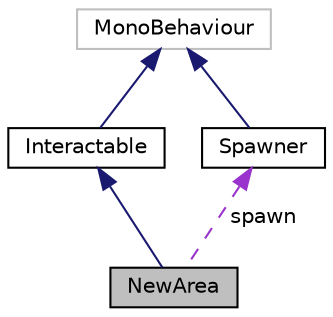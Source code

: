 digraph "NewArea"
{
 // LATEX_PDF_SIZE
  edge [fontname="Helvetica",fontsize="10",labelfontname="Helvetica",labelfontsize="10"];
  node [fontname="Helvetica",fontsize="10",shape=record];
  Node1 [label="NewArea",height=0.2,width=0.4,color="black", fillcolor="grey75", style="filled", fontcolor="black",tooltip="Klasa, która odpowiada za odblokowywanie nowych obszarów"];
  Node2 -> Node1 [dir="back",color="midnightblue",fontsize="10",style="solid",fontname="Helvetica"];
  Node2 [label="Interactable",height=0.2,width=0.4,color="black", fillcolor="white", style="filled",URL="$classInteractable.html",tooltip="Abstrakcyjna klasa określająca typy interakcji"];
  Node3 -> Node2 [dir="back",color="midnightblue",fontsize="10",style="solid",fontname="Helvetica"];
  Node3 [label="MonoBehaviour",height=0.2,width=0.4,color="grey75", fillcolor="white", style="filled",tooltip=" "];
  Node4 -> Node1 [dir="back",color="darkorchid3",fontsize="10",style="dashed",label=" spawn" ,fontname="Helvetica"];
  Node4 [label="Spawner",height=0.2,width=0.4,color="black", fillcolor="white", style="filled",URL="$classSpawner.html",tooltip="Klasa, która odpowiada za spawn przeciwników i punkty gracza"];
  Node3 -> Node4 [dir="back",color="midnightblue",fontsize="10",style="solid",fontname="Helvetica"];
}
